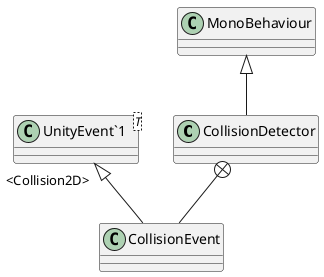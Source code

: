@startuml
class CollisionDetector {
}
class CollisionEvent {
}
class "UnityEvent`1"<T> {
}
MonoBehaviour <|-- CollisionDetector
CollisionDetector +-- CollisionEvent
"UnityEvent`1" "<Collision2D>" <|-- CollisionEvent
@enduml
